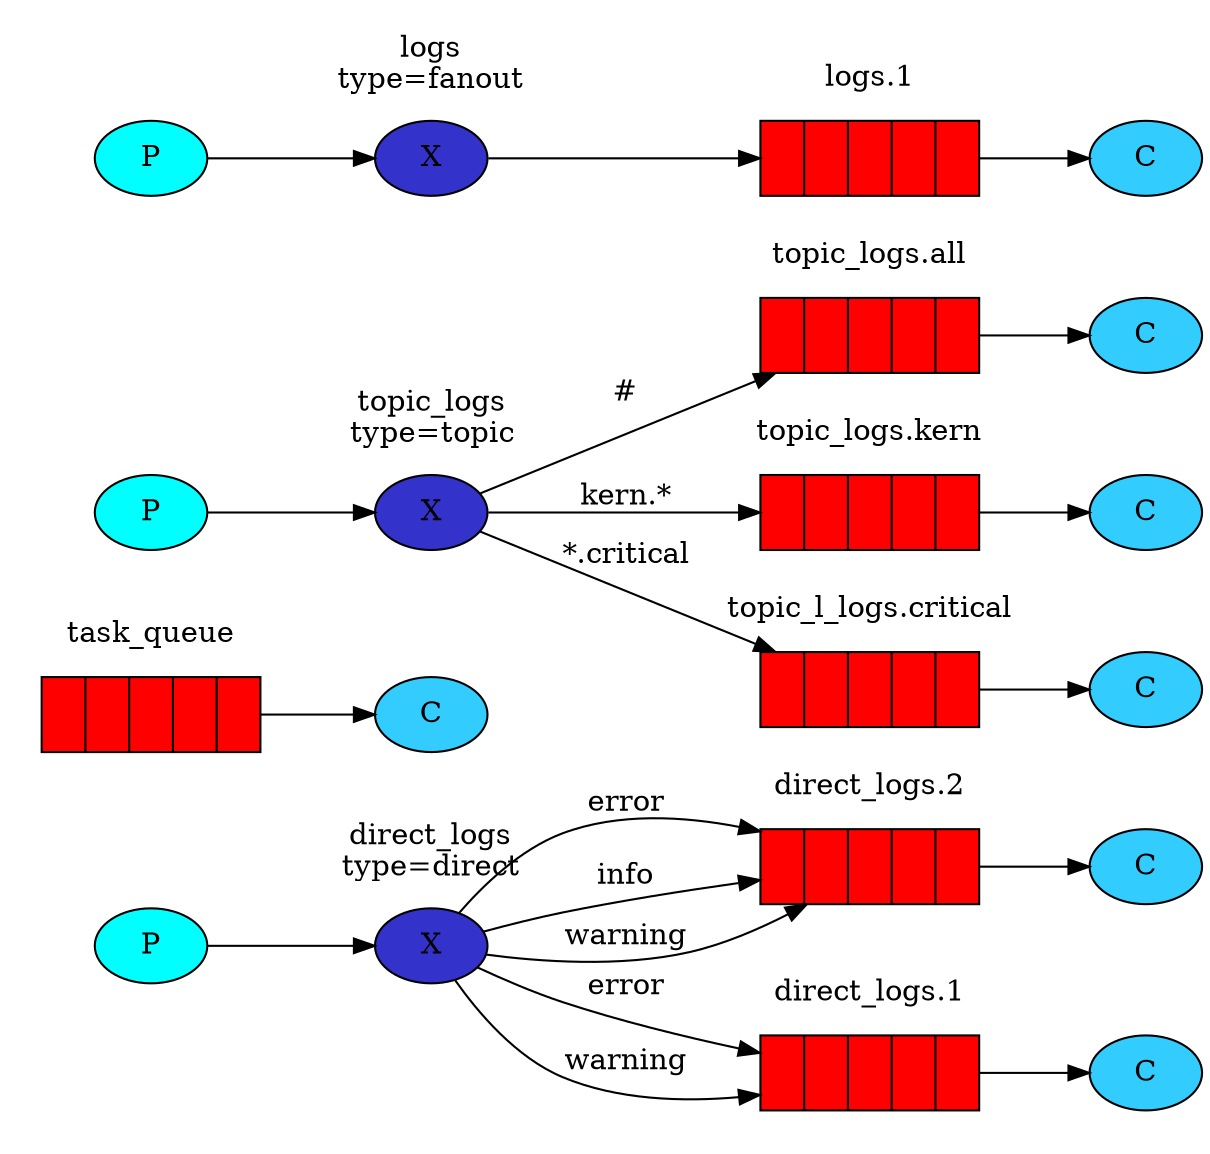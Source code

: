 digraph {
  bgcolor=transparent;
  truecolor=true;
  rankdir=LR;
  node [style="filled"];

  subgraph cluster_Q_direct_logs_2 {
    label="direct_logs.2";
    color=transparent;
    "Q_direct_logs_2" [label="{||||}", fillcolor="red", shape="record"];
  }

  "C_direct_logs_2" [label="C", fillcolor="#33ccff"];  "Q_direct_logs_2" -> "C_direct_logs_2"  subgraph cluster_Q_task_queue {
    label="task_queue";
    color=transparent;
    "Q_task_queue" [label="{||||}", fillcolor="red", shape="record"];
  }

  "C_task_queue" [label="C", fillcolor="#33ccff"];  "Q_task_queue" -> "C_task_queue"  subgraph cluster_Q_direct_logs_1 {
    label="direct_logs.1";
    color=transparent;
    "Q_direct_logs_1" [label="{||||}", fillcolor="red", shape="record"];
  }

  "C_direct_logs_1" [label="C", fillcolor="#33ccff"];  "Q_direct_logs_1" -> "C_direct_logs_1"  subgraph cluster_Q_topic_logs_all {
    label="topic_logs.all";
    color=transparent;
    "Q_topic_logs_all" [label="{||||}", fillcolor="red", shape="record"];
  }

  "C_topic_logs_all" [label="C", fillcolor="#33ccff"];  "Q_topic_logs_all" -> "C_topic_logs_all"  subgraph cluster_Q_logs_1 {
    label="logs.1";
    color=transparent;
    "Q_logs_1" [label="{||||}", fillcolor="red", shape="record"];
  }

  "C_logs_1" [label="C", fillcolor="#33ccff"];  "Q_logs_1" -> "C_logs_1"  subgraph cluster_Q_topic_logs_kern {
    label="topic_logs.kern";
    color=transparent;
    "Q_topic_logs_kern" [label="{||||}", fillcolor="red", shape="record"];
  }

  "C_topic_logs_kern" [label="C", fillcolor="#33ccff"];  "Q_topic_logs_kern" -> "C_topic_logs_kern"  subgraph cluster_Q_topic_l_logs_critical {
    label="topic_l_logs.critical";
    color=transparent;
    "Q_topic_l_logs_critical" [label="{||||}", fillcolor="red", shape="record"];
  }

  "C_topic_l_logs_critical" [label="C", fillcolor="#33ccff"];  "Q_topic_l_logs_critical" -> "C_topic_l_logs_critical"  subgraph cluster_X_topic_logs {
    label="topic_logs\ntype=topic";
    color=transparent;
    "X_topic_logs" [label="X", fillcolor="#3333CC", shape="ellipse"];
  }

  "P_topic_logs" [label="P", style="filled", fillcolor="#00ffff"];  "P_topic_logs" -> "X_topic_logs";  subgraph cluster_X_logs {
    label="logs\ntype=fanout";
    color=transparent;
    "X_logs" [label="X", fillcolor="#3333CC", shape="ellipse"];
  }

  "P_logs" [label="P", style="filled", fillcolor="#00ffff"];  "P_logs" -> "X_logs";  subgraph cluster_X_direct_logs {
    label="direct_logs\ntype=direct";
    color=transparent;
    "X_direct_logs" [label="X", fillcolor="#3333CC", shape="ellipse"];
  }

  "P_direct_logs" [label="P", style="filled", fillcolor="#00ffff"];  "P_direct_logs" -> "X_direct_logs";  X_direct_logs -> Q_direct_logs_1 [label="error"];
  X_direct_logs -> Q_direct_logs_2 [label="error"];
  X_direct_logs -> Q_direct_logs_2 [label="info"];
  X_direct_logs -> Q_direct_logs_1 [label="warning"];
  X_direct_logs -> Q_direct_logs_2 [label="warning"];
  X_logs -> Q_logs_1 [label=""];
  X_topic_logs -> Q_topic_logs_all [label="#"];
  X_topic_logs -> Q_topic_l_logs_critical [label="*.critical"];
  X_topic_logs -> Q_topic_logs_kern [label="kern.*"];
}